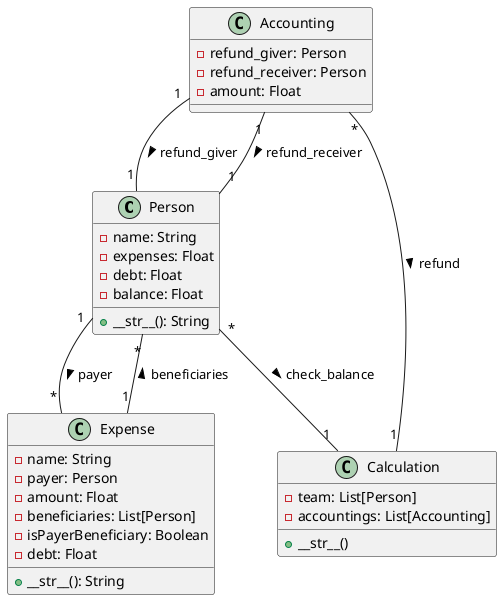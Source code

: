 @startuml
class Person {
    -name: String
    -expenses: Float
    -debt: Float
    -balance: Float
    +__str__(): String
}

class Expense{
    -name: String
    -payer: Person
    -amount: Float
    -beneficiaries: List[Person]
    -isPayerBeneficiary: Boolean
    -debt: Float
    +__str__(): String
}

class Accounting{
    -refund_giver: Person
    -refund_receiver: Person
    -amount: Float
}

class Calculation{
    -team: List[Person]
    -accountings: List[Accounting]
    +__str__()
}

Person "1"--"*" Expense : payer >
Expense "1"--"*" Person  : beneficiaries >
Accounting "1"--"1" Person : refund_giver >
Accounting "1"--"1" Person : refund_receiver >
Accounting "*"--"1" Calculation : refund >
Person "*"--"1" Calculation: check_balance >

@enduml
